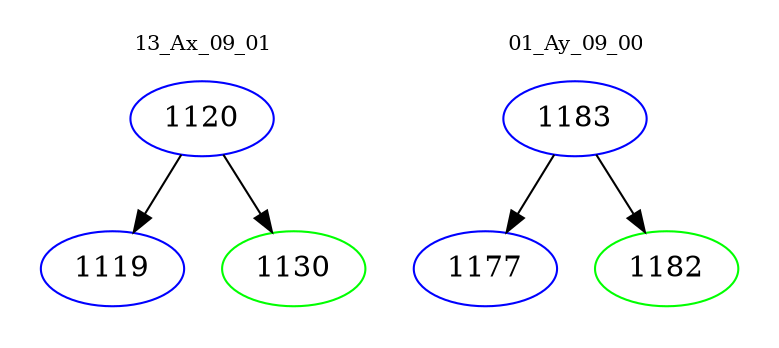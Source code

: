 digraph{
subgraph cluster_0 {
color = white
label = "13_Ax_09_01";
fontsize=10;
T0_1120 [label="1120", color="blue"]
T0_1120 -> T0_1119 [color="black"]
T0_1119 [label="1119", color="blue"]
T0_1120 -> T0_1130 [color="black"]
T0_1130 [label="1130", color="green"]
}
subgraph cluster_1 {
color = white
label = "01_Ay_09_00";
fontsize=10;
T1_1183 [label="1183", color="blue"]
T1_1183 -> T1_1177 [color="black"]
T1_1177 [label="1177", color="blue"]
T1_1183 -> T1_1182 [color="black"]
T1_1182 [label="1182", color="green"]
}
}
